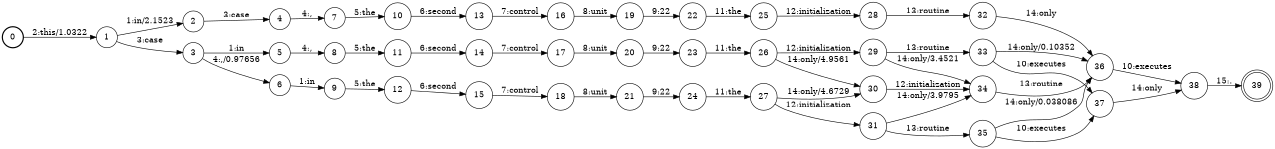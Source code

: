 digraph FST {
rankdir = LR;
size = "8.5,11";
label = "";
center = 1;
orientation = Portrait;
ranksep = "0.4";
nodesep = "0.25";
0 [label = "0", shape = circle, style = bold, fontsize = 14]
	0 -> 1 [label = "2:this/1.0322", fontsize = 14];
1 [label = "1", shape = circle, style = solid, fontsize = 14]
	1 -> 2 [label = "1:in/2.1523", fontsize = 14];
	1 -> 3 [label = "3:case", fontsize = 14];
2 [label = "2", shape = circle, style = solid, fontsize = 14]
	2 -> 4 [label = "3:case", fontsize = 14];
3 [label = "3", shape = circle, style = solid, fontsize = 14]
	3 -> 5 [label = "1:in", fontsize = 14];
	3 -> 6 [label = "4:,/0.97656", fontsize = 14];
4 [label = "4", shape = circle, style = solid, fontsize = 14]
	4 -> 7 [label = "4:,", fontsize = 14];
5 [label = "5", shape = circle, style = solid, fontsize = 14]
	5 -> 8 [label = "4:,", fontsize = 14];
6 [label = "6", shape = circle, style = solid, fontsize = 14]
	6 -> 9 [label = "1:in", fontsize = 14];
7 [label = "7", shape = circle, style = solid, fontsize = 14]
	7 -> 10 [label = "5:the", fontsize = 14];
8 [label = "8", shape = circle, style = solid, fontsize = 14]
	8 -> 11 [label = "5:the", fontsize = 14];
9 [label = "9", shape = circle, style = solid, fontsize = 14]
	9 -> 12 [label = "5:the", fontsize = 14];
10 [label = "10", shape = circle, style = solid, fontsize = 14]
	10 -> 13 [label = "6:second", fontsize = 14];
11 [label = "11", shape = circle, style = solid, fontsize = 14]
	11 -> 14 [label = "6:second", fontsize = 14];
12 [label = "12", shape = circle, style = solid, fontsize = 14]
	12 -> 15 [label = "6:second", fontsize = 14];
13 [label = "13", shape = circle, style = solid, fontsize = 14]
	13 -> 16 [label = "7:control", fontsize = 14];
14 [label = "14", shape = circle, style = solid, fontsize = 14]
	14 -> 17 [label = "7:control", fontsize = 14];
15 [label = "15", shape = circle, style = solid, fontsize = 14]
	15 -> 18 [label = "7:control", fontsize = 14];
16 [label = "16", shape = circle, style = solid, fontsize = 14]
	16 -> 19 [label = "8:unit", fontsize = 14];
17 [label = "17", shape = circle, style = solid, fontsize = 14]
	17 -> 20 [label = "8:unit", fontsize = 14];
18 [label = "18", shape = circle, style = solid, fontsize = 14]
	18 -> 21 [label = "8:unit", fontsize = 14];
19 [label = "19", shape = circle, style = solid, fontsize = 14]
	19 -> 22 [label = "9:22", fontsize = 14];
20 [label = "20", shape = circle, style = solid, fontsize = 14]
	20 -> 23 [label = "9:22", fontsize = 14];
21 [label = "21", shape = circle, style = solid, fontsize = 14]
	21 -> 24 [label = "9:22", fontsize = 14];
22 [label = "22", shape = circle, style = solid, fontsize = 14]
	22 -> 25 [label = "11:the", fontsize = 14];
23 [label = "23", shape = circle, style = solid, fontsize = 14]
	23 -> 26 [label = "11:the", fontsize = 14];
24 [label = "24", shape = circle, style = solid, fontsize = 14]
	24 -> 27 [label = "11:the", fontsize = 14];
25 [label = "25", shape = circle, style = solid, fontsize = 14]
	25 -> 28 [label = "12:initialization", fontsize = 14];
26 [label = "26", shape = circle, style = solid, fontsize = 14]
	26 -> 29 [label = "12:initialization", fontsize = 14];
	26 -> 30 [label = "14:only/4.9561", fontsize = 14];
27 [label = "27", shape = circle, style = solid, fontsize = 14]
	27 -> 31 [label = "12:initialization", fontsize = 14];
	27 -> 30 [label = "14:only/4.6729", fontsize = 14];
28 [label = "28", shape = circle, style = solid, fontsize = 14]
	28 -> 32 [label = "13:routine", fontsize = 14];
29 [label = "29", shape = circle, style = solid, fontsize = 14]
	29 -> 33 [label = "13:routine", fontsize = 14];
	29 -> 34 [label = "14:only/3.4521", fontsize = 14];
30 [label = "30", shape = circle, style = solid, fontsize = 14]
	30 -> 34 [label = "12:initialization", fontsize = 14];
31 [label = "31", shape = circle, style = solid, fontsize = 14]
	31 -> 35 [label = "13:routine", fontsize = 14];
	31 -> 34 [label = "14:only/3.9795", fontsize = 14];
32 [label = "32", shape = circle, style = solid, fontsize = 14]
	32 -> 36 [label = "14:only", fontsize = 14];
33 [label = "33", shape = circle, style = solid, fontsize = 14]
	33 -> 37 [label = "10:executes", fontsize = 14];
	33 -> 36 [label = "14:only/0.10352", fontsize = 14];
34 [label = "34", shape = circle, style = solid, fontsize = 14]
	34 -> 36 [label = "13:routine", fontsize = 14];
35 [label = "35", shape = circle, style = solid, fontsize = 14]
	35 -> 37 [label = "10:executes", fontsize = 14];
	35 -> 36 [label = "14:only/0.038086", fontsize = 14];
36 [label = "36", shape = circle, style = solid, fontsize = 14]
	36 -> 38 [label = "10:executes", fontsize = 14];
37 [label = "37", shape = circle, style = solid, fontsize = 14]
	37 -> 38 [label = "14:only", fontsize = 14];
38 [label = "38", shape = circle, style = solid, fontsize = 14]
	38 -> 39 [label = "15:.", fontsize = 14];
39 [label = "39", shape = doublecircle, style = solid, fontsize = 14]
}

